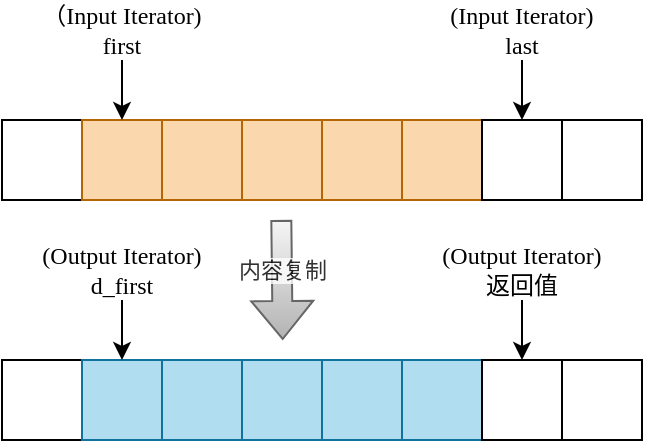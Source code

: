 <mxfile version="23.0.2" type="device">
  <diagram name="Page-1" id="oTOB8wOgAFVqSG810Ag5">
    <mxGraphModel dx="977" dy="671" grid="1" gridSize="10" guides="1" tooltips="1" connect="1" arrows="1" fold="1" page="1" pageScale="1" pageWidth="850" pageHeight="1100" background="#ffffff" math="0" shadow="0">
      <root>
        <mxCell id="0" />
        <mxCell id="1" parent="0" />
        <mxCell id="HFOlrIy8pH2HInPDcK5g-1" value="" style="rounded=0;whiteSpace=wrap;html=1;" parent="1" vertex="1">
          <mxGeometry x="240" y="240" width="40" height="40" as="geometry" />
        </mxCell>
        <mxCell id="HFOlrIy8pH2HInPDcK5g-2" value="" style="rounded=0;whiteSpace=wrap;html=1;fillColor=#fad7ac;strokeColor=#b46504;" parent="1" vertex="1">
          <mxGeometry x="280" y="240" width="40" height="40" as="geometry" />
        </mxCell>
        <mxCell id="HFOlrIy8pH2HInPDcK5g-3" value="" style="rounded=0;whiteSpace=wrap;html=1;fillColor=#fad7ac;strokeColor=#b46504;" parent="1" vertex="1">
          <mxGeometry x="320" y="240" width="40" height="40" as="geometry" />
        </mxCell>
        <mxCell id="HFOlrIy8pH2HInPDcK5g-4" value="" style="rounded=0;whiteSpace=wrap;html=1;fillColor=#fad7ac;strokeColor=#b46504;" parent="1" vertex="1">
          <mxGeometry x="360" y="240" width="40" height="40" as="geometry" />
        </mxCell>
        <mxCell id="HFOlrIy8pH2HInPDcK5g-5" value="" style="rounded=0;whiteSpace=wrap;html=1;fillColor=#fad7ac;strokeColor=#b46504;" parent="1" vertex="1">
          <mxGeometry x="400" y="240" width="40" height="40" as="geometry" />
        </mxCell>
        <mxCell id="HFOlrIy8pH2HInPDcK5g-6" value="" style="rounded=0;whiteSpace=wrap;html=1;fillColor=#fad7ac;strokeColor=#b46504;" parent="1" vertex="1">
          <mxGeometry x="440" y="240" width="40" height="40" as="geometry" />
        </mxCell>
        <mxCell id="HFOlrIy8pH2HInPDcK5g-7" value="" style="rounded=0;whiteSpace=wrap;html=1;" parent="1" vertex="1">
          <mxGeometry x="480" y="240" width="40" height="40" as="geometry" />
        </mxCell>
        <mxCell id="HFOlrIy8pH2HInPDcK5g-8" value="" style="rounded=0;whiteSpace=wrap;html=1;" parent="1" vertex="1">
          <mxGeometry x="520" y="240" width="40" height="40" as="geometry" />
        </mxCell>
        <mxCell id="HFOlrIy8pH2HInPDcK5g-9" value="" style="rounded=0;whiteSpace=wrap;html=1;" parent="1" vertex="1">
          <mxGeometry x="240" y="360" width="40" height="40" as="geometry" />
        </mxCell>
        <mxCell id="HFOlrIy8pH2HInPDcK5g-10" value="" style="rounded=0;whiteSpace=wrap;html=1;fillColor=#b1ddf0;strokeColor=#10739e;" parent="1" vertex="1">
          <mxGeometry x="280" y="360" width="40" height="40" as="geometry" />
        </mxCell>
        <mxCell id="HFOlrIy8pH2HInPDcK5g-11" value="" style="rounded=0;whiteSpace=wrap;html=1;fillColor=#b1ddf0;strokeColor=#10739e;" parent="1" vertex="1">
          <mxGeometry x="320" y="360" width="40" height="40" as="geometry" />
        </mxCell>
        <mxCell id="HFOlrIy8pH2HInPDcK5g-12" value="" style="rounded=0;whiteSpace=wrap;html=1;fillColor=#b1ddf0;strokeColor=#10739e;" parent="1" vertex="1">
          <mxGeometry x="360" y="360" width="40" height="40" as="geometry" />
        </mxCell>
        <mxCell id="HFOlrIy8pH2HInPDcK5g-13" value="" style="rounded=0;whiteSpace=wrap;html=1;fillColor=#b1ddf0;strokeColor=#10739e;" parent="1" vertex="1">
          <mxGeometry x="400" y="360" width="40" height="40" as="geometry" />
        </mxCell>
        <mxCell id="HFOlrIy8pH2HInPDcK5g-14" value="" style="rounded=0;whiteSpace=wrap;html=1;fillColor=#b1ddf0;strokeColor=#10739e;" parent="1" vertex="1">
          <mxGeometry x="440" y="360" width="40" height="40" as="geometry" />
        </mxCell>
        <mxCell id="HFOlrIy8pH2HInPDcK5g-15" value="" style="rounded=0;whiteSpace=wrap;html=1;" parent="1" vertex="1">
          <mxGeometry x="480" y="360" width="40" height="40" as="geometry" />
        </mxCell>
        <mxCell id="HFOlrIy8pH2HInPDcK5g-16" value="" style="rounded=0;whiteSpace=wrap;html=1;" parent="1" vertex="1">
          <mxGeometry x="520" y="360" width="40" height="40" as="geometry" />
        </mxCell>
        <mxCell id="HFOlrIy8pH2HInPDcK5g-17" value="" style="endArrow=classic;html=1;rounded=0;" parent="1" source="HFOlrIy8pH2HInPDcK5g-18" target="HFOlrIy8pH2HInPDcK5g-2" edge="1">
          <mxGeometry width="50" height="50" relative="1" as="geometry">
            <mxPoint x="300" y="200" as="sourcePoint" />
            <mxPoint x="450" y="320" as="targetPoint" />
          </mxGeometry>
        </mxCell>
        <mxCell id="HFOlrIy8pH2HInPDcK5g-18" value="&lt;font face=&quot;consolas&quot;&gt;（Input Iterator)&lt;br&gt;first&lt;/font&gt;" style="text;html=1;strokeColor=none;fillColor=none;align=center;verticalAlign=middle;whiteSpace=wrap;rounded=0;" parent="1" vertex="1">
          <mxGeometry x="240" y="180" width="120" height="30" as="geometry" />
        </mxCell>
        <mxCell id="HFOlrIy8pH2HInPDcK5g-19" value="" style="endArrow=classic;html=1;rounded=0;" parent="1" source="HFOlrIy8pH2HInPDcK5g-20" target="HFOlrIy8pH2HInPDcK5g-7" edge="1">
          <mxGeometry width="50" height="50" relative="1" as="geometry">
            <mxPoint x="500" y="200" as="sourcePoint" />
            <mxPoint x="500" y="240" as="targetPoint" />
          </mxGeometry>
        </mxCell>
        <mxCell id="HFOlrIy8pH2HInPDcK5g-20" value="&lt;font face=&quot;consolas&quot;&gt;(Input Iterator)&lt;br&gt;last&lt;/font&gt;" style="text;html=1;strokeColor=none;fillColor=none;align=center;verticalAlign=middle;whiteSpace=wrap;rounded=0;" parent="1" vertex="1">
          <mxGeometry x="440" y="180" width="120" height="30" as="geometry" />
        </mxCell>
        <mxCell id="HFOlrIy8pH2HInPDcK5g-21" value="" style="endArrow=classic;html=1;rounded=0;" parent="1" source="HFOlrIy8pH2HInPDcK5g-22" target="HFOlrIy8pH2HInPDcK5g-10" edge="1">
          <mxGeometry width="50" height="50" relative="1" as="geometry">
            <mxPoint x="300" y="320" as="sourcePoint" />
            <mxPoint x="300" y="360" as="targetPoint" />
          </mxGeometry>
        </mxCell>
        <mxCell id="HFOlrIy8pH2HInPDcK5g-22" value="&lt;font face=&quot;consolas&quot;&gt;(Output Iterator)&lt;br&gt;d_first&lt;/font&gt;" style="text;html=1;strokeColor=none;fillColor=none;align=center;verticalAlign=middle;whiteSpace=wrap;rounded=0;" parent="1" vertex="1">
          <mxGeometry x="240" y="300" width="120" height="30" as="geometry" />
        </mxCell>
        <mxCell id="HFOlrIy8pH2HInPDcK5g-23" value="" style="shape=flexArrow;endArrow=classic;html=1;rounded=0;fillColor=#f5f5f5;gradientColor=#b3b3b3;strokeColor=#666666;" parent="1" edge="1">
          <mxGeometry width="50" height="50" relative="1" as="geometry">
            <mxPoint x="379.66" y="290" as="sourcePoint" />
            <mxPoint x="380.35" y="350" as="targetPoint" />
          </mxGeometry>
        </mxCell>
        <mxCell id="HFOlrIy8pH2HInPDcK5g-25" value="内容复制" style="edgeLabel;html=1;align=center;verticalAlign=middle;resizable=0;points=[];textOpacity=80;" parent="HFOlrIy8pH2HInPDcK5g-23" vertex="1" connectable="0">
          <mxGeometry x="-0.547" y="-1" relative="1" as="geometry">
            <mxPoint x="1" y="11" as="offset" />
          </mxGeometry>
        </mxCell>
        <mxCell id="HFOlrIy8pH2HInPDcK5g-26" value="" style="endArrow=classic;html=1;rounded=0;" parent="1" source="HFOlrIy8pH2HInPDcK5g-27" target="HFOlrIy8pH2HInPDcK5g-15" edge="1">
          <mxGeometry width="50" height="50" relative="1" as="geometry">
            <mxPoint x="500" y="320" as="sourcePoint" />
            <mxPoint x="500" y="360" as="targetPoint" />
          </mxGeometry>
        </mxCell>
        <mxCell id="HFOlrIy8pH2HInPDcK5g-27" value="&lt;font face=&quot;consolas&quot;&gt;(Output Iterator)&lt;br&gt;返回值&lt;br&gt;&lt;/font&gt;" style="text;html=1;strokeColor=none;fillColor=none;align=center;verticalAlign=middle;whiteSpace=wrap;rounded=0;" parent="1" vertex="1">
          <mxGeometry x="440" y="300" width="120" height="30" as="geometry" />
        </mxCell>
      </root>
    </mxGraphModel>
  </diagram>
</mxfile>
